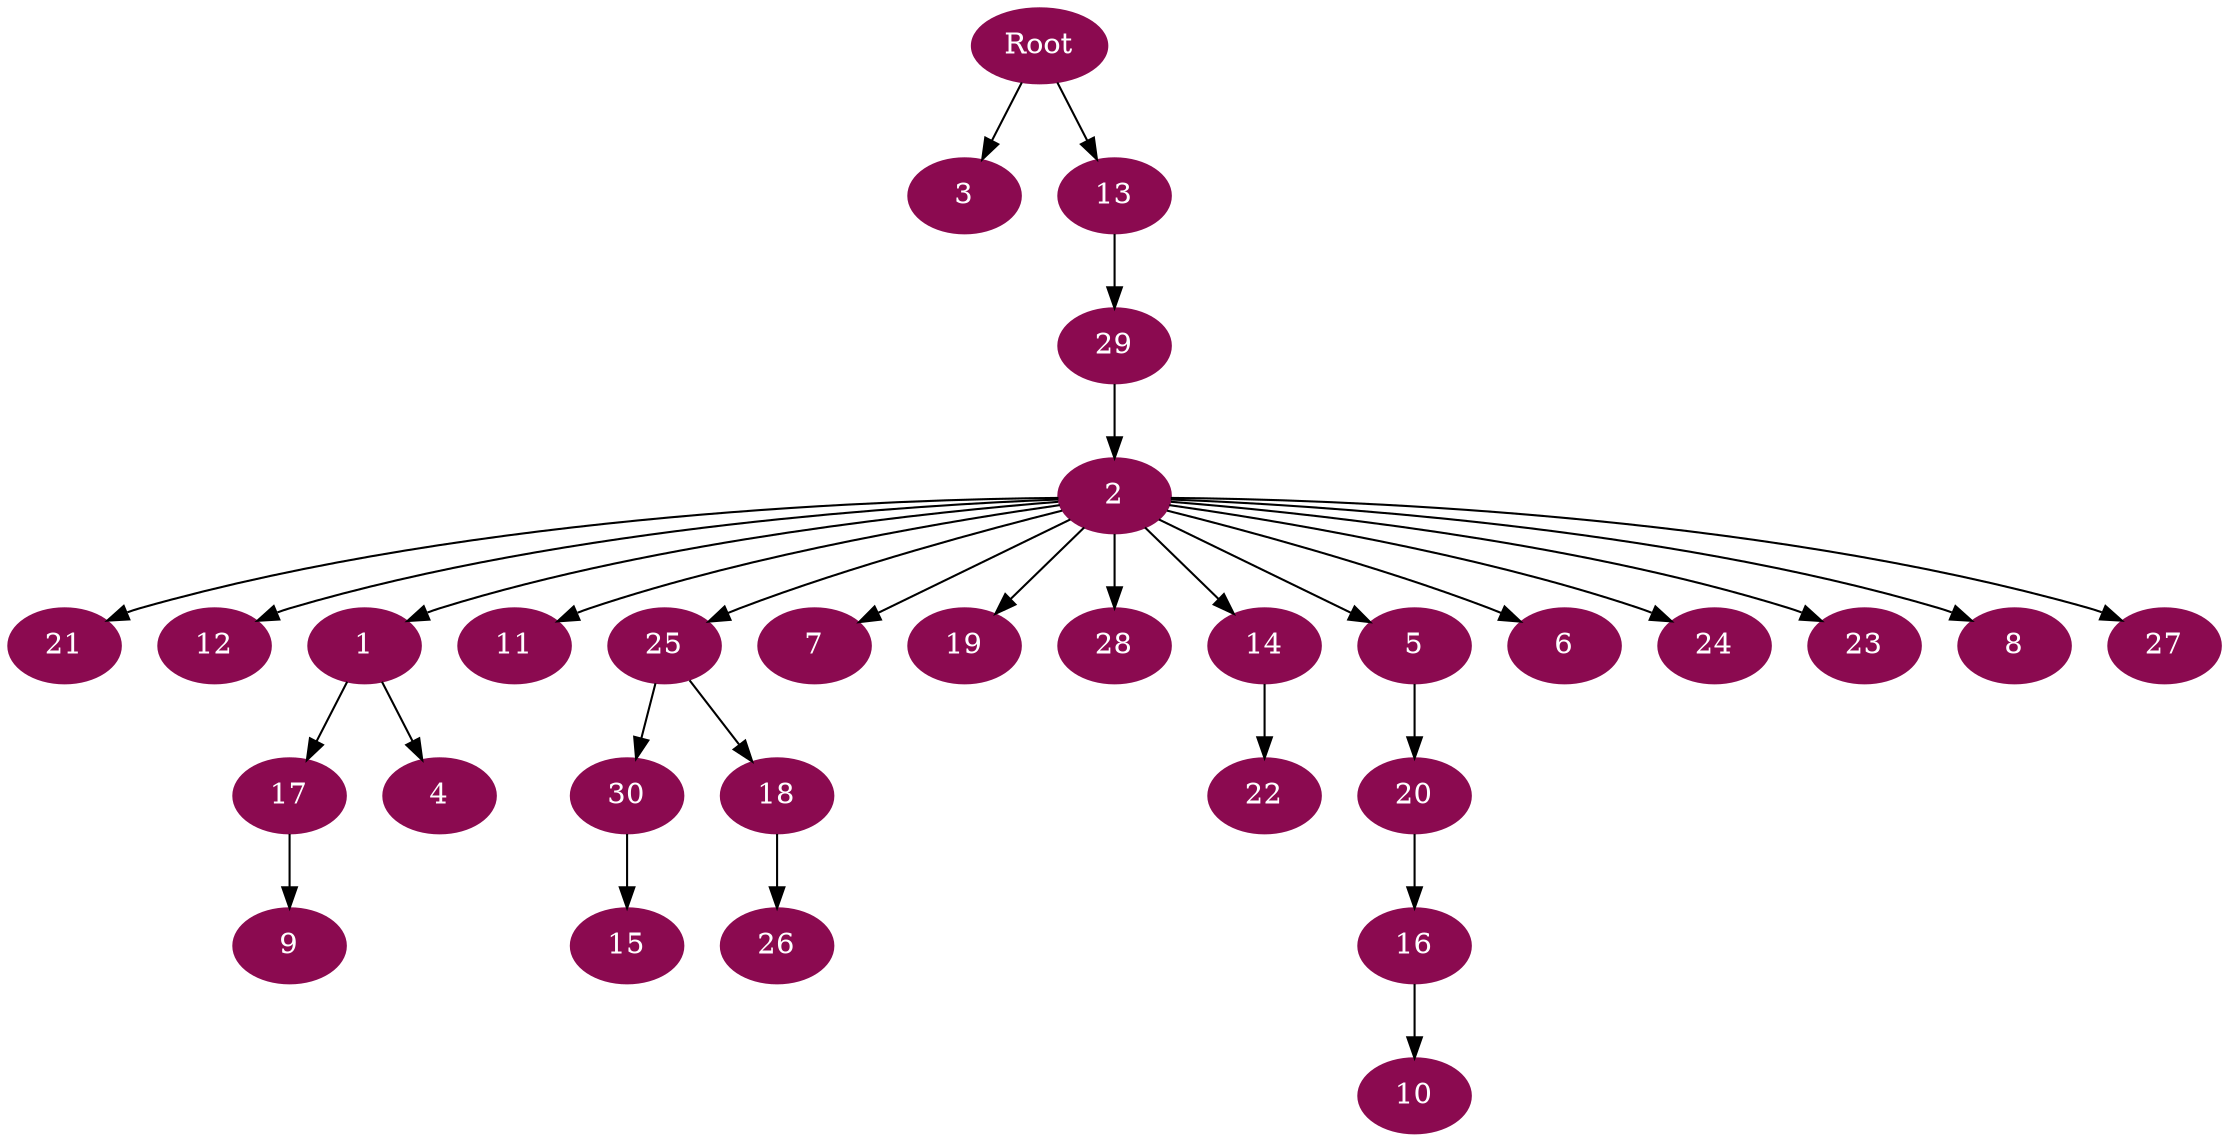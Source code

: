 digraph G {
node [color=deeppink4, style=filled, fontcolor=white];
Root -> 3;
Root -> 13;
13 -> 29;
29 -> 2;
2 -> 21;
2 -> 12;
2 -> 1;
1 -> 17;
17 -> 9;
1 -> 4;
2 -> 11;
2 -> 25;
25 -> 30;
30 -> 15;
25 -> 18;
18 -> 26;
2 -> 7;
2 -> 19;
2 -> 28;
2 -> 14;
14 -> 22;
2 -> 5;
5 -> 20;
20 -> 16;
16 -> 10;
2 -> 6;
2 -> 24;
2 -> 23;
2 -> 8;
2 -> 27;
}
